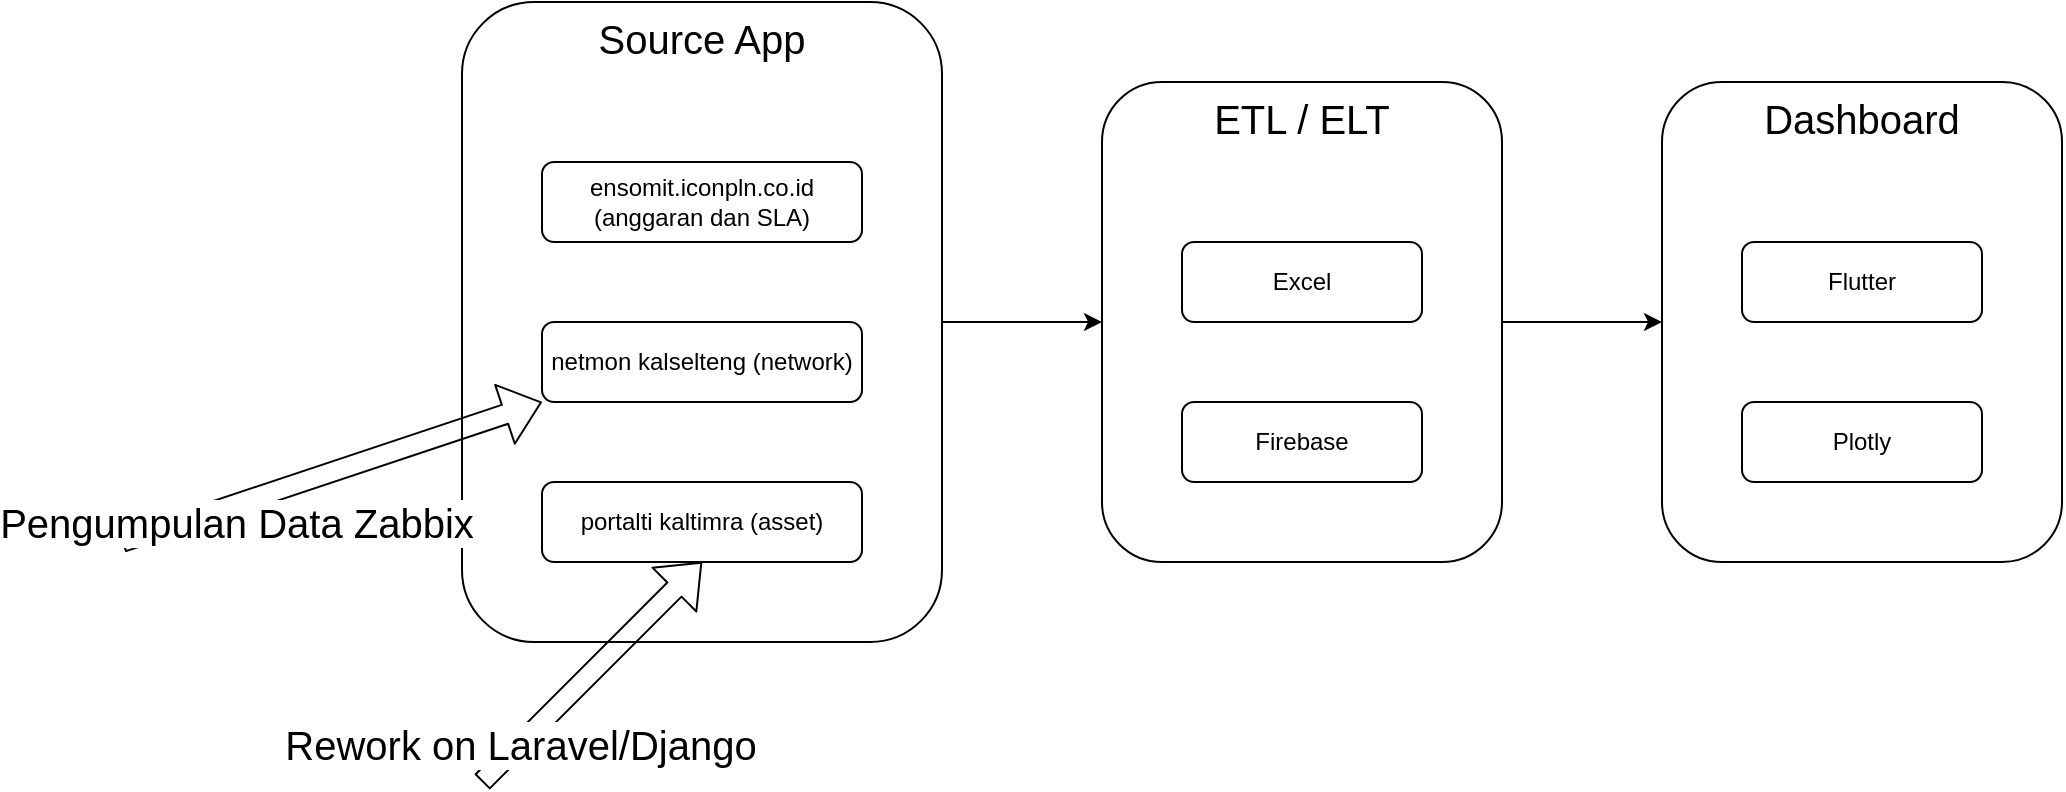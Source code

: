 <mxfile version="14.6.13" type="device"><diagram id="prtHgNgQTEPvFCAcTncT" name="Page-1"><mxGraphModel dx="2195" dy="509" grid="1" gridSize="10" guides="1" tooltips="1" connect="1" arrows="1" fold="1" page="1" pageScale="1" pageWidth="1169" pageHeight="827" math="0" shadow="0"><root><mxCell id="0"/><mxCell id="1" parent="0"/><mxCell id="Xb2Ns5XgKl5LE5VDLAiZ-10" value="" style="edgeStyle=orthogonalEdgeStyle;rounded=0;orthogonalLoop=1;jettySize=auto;html=1;fontSize=20;entryX=0;entryY=0.5;entryDx=0;entryDy=0;" parent="1" source="Xb2Ns5XgKl5LE5VDLAiZ-4" target="Xb2Ns5XgKl5LE5VDLAiZ-6" edge="1"><mxGeometry relative="1" as="geometry"><Array as="points"/></mxGeometry></mxCell><mxCell id="Xb2Ns5XgKl5LE5VDLAiZ-4" value="Source App" style="rounded=1;whiteSpace=wrap;html=1;verticalAlign=top;fontSize=20;" parent="1" vertex="1"><mxGeometry x="80" y="80" width="240" height="320" as="geometry"/></mxCell><mxCell id="Xb2Ns5XgKl5LE5VDLAiZ-1" value="ensomit.iconpln.co.id (anggaran dan SLA)" style="rounded=1;whiteSpace=wrap;html=1;" parent="1" vertex="1"><mxGeometry x="120" y="160" width="160" height="40" as="geometry"/></mxCell><mxCell id="Xb2Ns5XgKl5LE5VDLAiZ-2" value="netmon kalselteng (network)" style="rounded=1;whiteSpace=wrap;html=1;" parent="1" vertex="1"><mxGeometry x="120" y="240" width="160" height="40" as="geometry"/></mxCell><mxCell id="Xb2Ns5XgKl5LE5VDLAiZ-3" value="portalti kaltimra (asset)" style="rounded=1;whiteSpace=wrap;html=1;" parent="1" vertex="1"><mxGeometry x="120" y="320" width="160" height="40" as="geometry"/></mxCell><mxCell id="Xb2Ns5XgKl5LE5VDLAiZ-14" value="" style="edgeStyle=orthogonalEdgeStyle;rounded=0;orthogonalLoop=1;jettySize=auto;html=1;fontSize=20;" parent="1" source="Xb2Ns5XgKl5LE5VDLAiZ-6" target="Xb2Ns5XgKl5LE5VDLAiZ-11" edge="1"><mxGeometry relative="1" as="geometry"/></mxCell><mxCell id="Xb2Ns5XgKl5LE5VDLAiZ-6" value="ETL / ELT" style="rounded=1;whiteSpace=wrap;html=1;verticalAlign=top;fontSize=20;" parent="1" vertex="1"><mxGeometry x="400" y="120" width="200" height="240" as="geometry"/></mxCell><mxCell id="Xb2Ns5XgKl5LE5VDLAiZ-7" value="Excel" style="rounded=1;whiteSpace=wrap;html=1;" parent="1" vertex="1"><mxGeometry x="440" y="200" width="120" height="40" as="geometry"/></mxCell><mxCell id="Xb2Ns5XgKl5LE5VDLAiZ-8" value="Firebase" style="rounded=1;whiteSpace=wrap;html=1;" parent="1" vertex="1"><mxGeometry x="440" y="280" width="120" height="40" as="geometry"/></mxCell><mxCell id="Xb2Ns5XgKl5LE5VDLAiZ-11" value="Dashboard" style="rounded=1;whiteSpace=wrap;html=1;verticalAlign=top;fontSize=20;" parent="1" vertex="1"><mxGeometry x="680" y="120" width="200" height="240" as="geometry"/></mxCell><mxCell id="Xb2Ns5XgKl5LE5VDLAiZ-12" value="Flutter" style="rounded=1;whiteSpace=wrap;html=1;" parent="1" vertex="1"><mxGeometry x="720" y="200" width="120" height="40" as="geometry"/></mxCell><mxCell id="Xb2Ns5XgKl5LE5VDLAiZ-13" value="Plotly" style="rounded=1;whiteSpace=wrap;html=1;" parent="1" vertex="1"><mxGeometry x="720" y="280" width="120" height="40" as="geometry"/></mxCell><mxCell id="Xb2Ns5XgKl5LE5VDLAiZ-20" value="" style="shape=flexArrow;endArrow=classic;html=1;fontSize=20;entryX=0.5;entryY=1;entryDx=0;entryDy=0;" parent="1" target="Xb2Ns5XgKl5LE5VDLAiZ-3" edge="1"><mxGeometry width="50" height="50" relative="1" as="geometry"><mxPoint x="90" y="470" as="sourcePoint"/><mxPoint x="140" y="420" as="targetPoint"/></mxGeometry></mxCell><mxCell id="Xb2Ns5XgKl5LE5VDLAiZ-21" value="Rework on Laravel/Django" style="edgeLabel;html=1;align=center;verticalAlign=middle;resizable=0;points=[];fontSize=20;" parent="Xb2Ns5XgKl5LE5VDLAiZ-20" vertex="1" connectable="0"><mxGeometry x="-0.645" y="1" relative="1" as="geometry"><mxPoint y="1" as="offset"/></mxGeometry></mxCell><mxCell id="Xb2Ns5XgKl5LE5VDLAiZ-22" value="" style="shape=flexArrow;endArrow=classic;html=1;fontSize=20;entryX=0;entryY=1;entryDx=0;entryDy=0;" parent="1" target="Xb2Ns5XgKl5LE5VDLAiZ-2" edge="1"><mxGeometry width="50" height="50" relative="1" as="geometry"><mxPoint x="-90" y="350" as="sourcePoint"/><mxPoint x="40" y="270" as="targetPoint"/></mxGeometry></mxCell><mxCell id="Xb2Ns5XgKl5LE5VDLAiZ-23" value="Pengumpulan Data Zabbix" style="edgeLabel;html=1;align=center;verticalAlign=middle;resizable=0;points=[];fontSize=20;" parent="Xb2Ns5XgKl5LE5VDLAiZ-22" vertex="1" connectable="0"><mxGeometry x="-0.48" y="-8" relative="1" as="geometry"><mxPoint as="offset"/></mxGeometry></mxCell></root></mxGraphModel></diagram></mxfile>